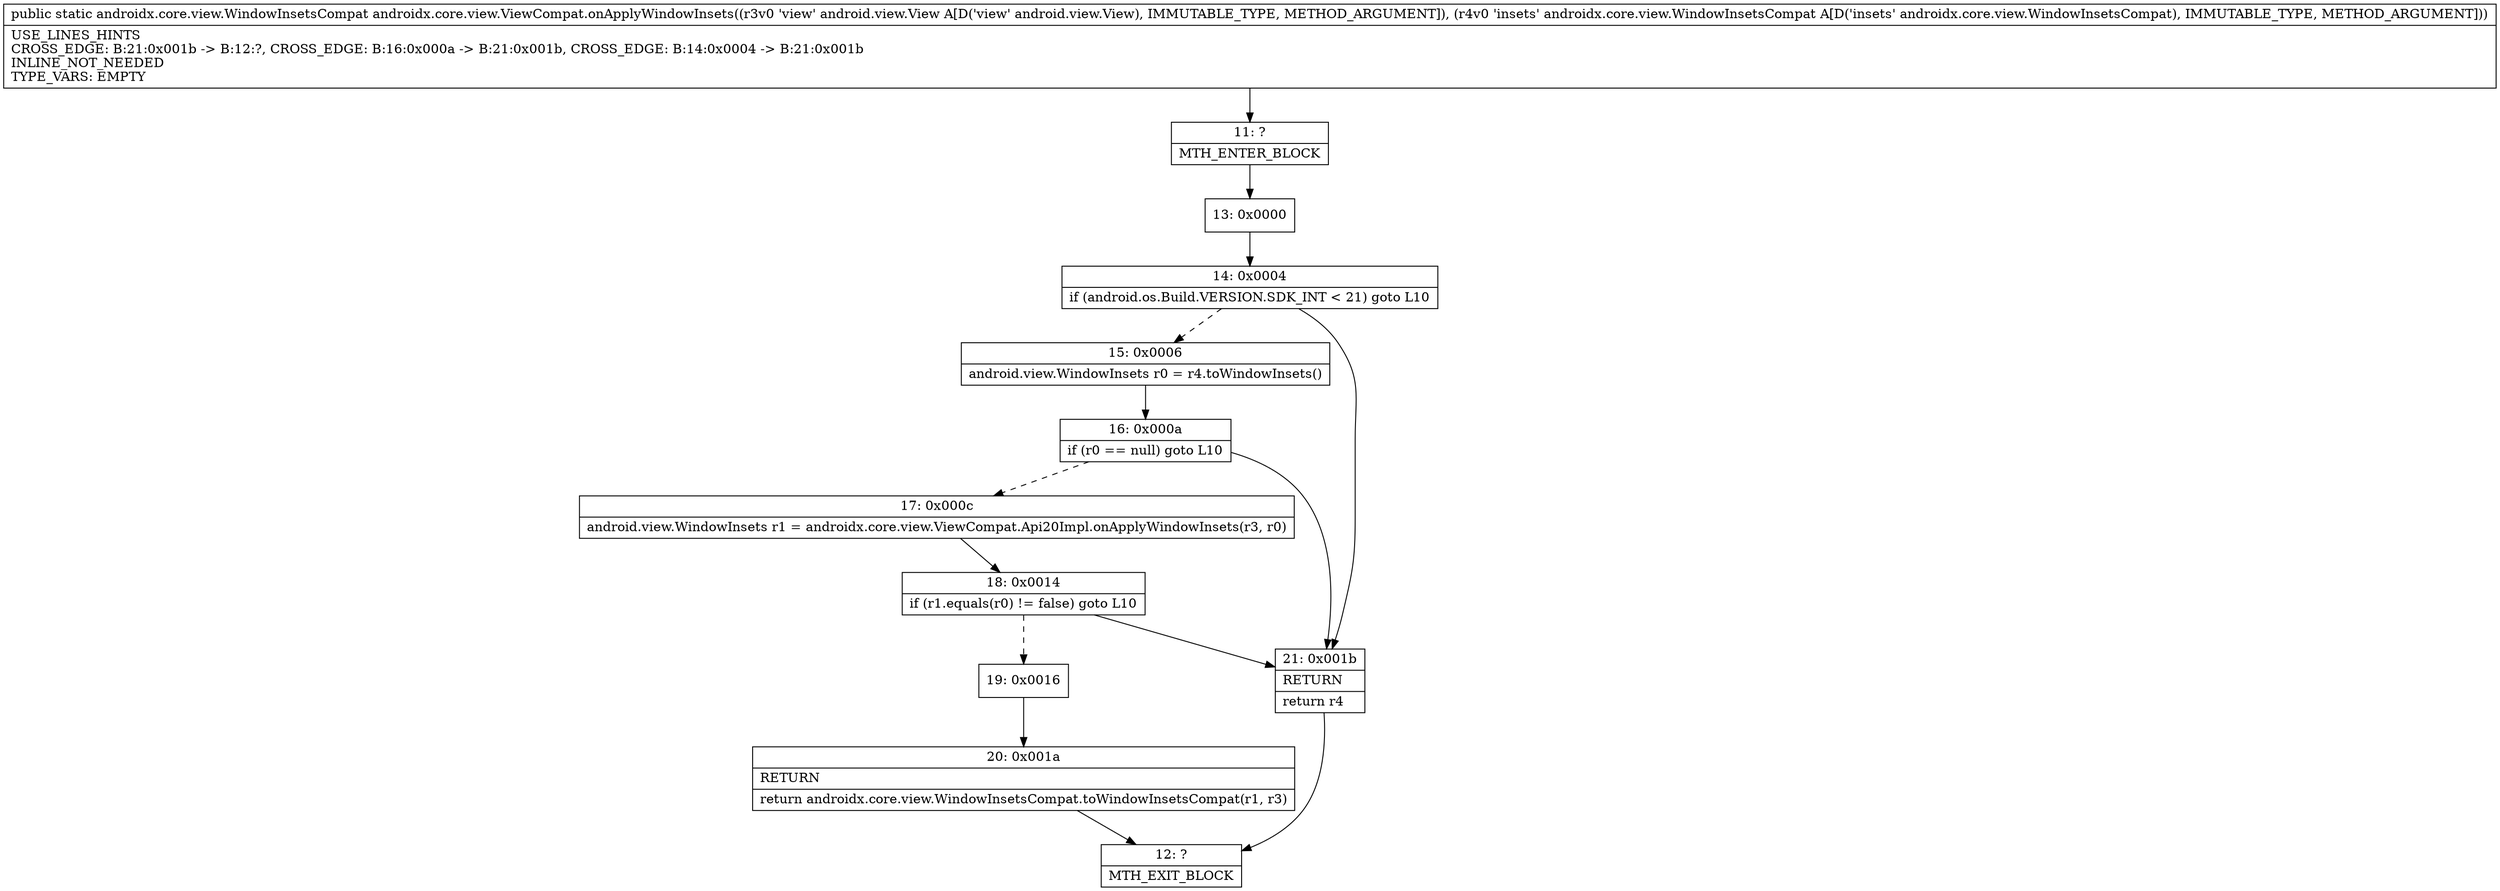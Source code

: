 digraph "CFG forandroidx.core.view.ViewCompat.onApplyWindowInsets(Landroid\/view\/View;Landroidx\/core\/view\/WindowInsetsCompat;)Landroidx\/core\/view\/WindowInsetsCompat;" {
Node_11 [shape=record,label="{11\:\ ?|MTH_ENTER_BLOCK\l}"];
Node_13 [shape=record,label="{13\:\ 0x0000}"];
Node_14 [shape=record,label="{14\:\ 0x0004|if (android.os.Build.VERSION.SDK_INT \< 21) goto L10\l}"];
Node_15 [shape=record,label="{15\:\ 0x0006|android.view.WindowInsets r0 = r4.toWindowInsets()\l}"];
Node_16 [shape=record,label="{16\:\ 0x000a|if (r0 == null) goto L10\l}"];
Node_17 [shape=record,label="{17\:\ 0x000c|android.view.WindowInsets r1 = androidx.core.view.ViewCompat.Api20Impl.onApplyWindowInsets(r3, r0)\l}"];
Node_18 [shape=record,label="{18\:\ 0x0014|if (r1.equals(r0) != false) goto L10\l}"];
Node_19 [shape=record,label="{19\:\ 0x0016}"];
Node_20 [shape=record,label="{20\:\ 0x001a|RETURN\l|return androidx.core.view.WindowInsetsCompat.toWindowInsetsCompat(r1, r3)\l}"];
Node_12 [shape=record,label="{12\:\ ?|MTH_EXIT_BLOCK\l}"];
Node_21 [shape=record,label="{21\:\ 0x001b|RETURN\l|return r4\l}"];
MethodNode[shape=record,label="{public static androidx.core.view.WindowInsetsCompat androidx.core.view.ViewCompat.onApplyWindowInsets((r3v0 'view' android.view.View A[D('view' android.view.View), IMMUTABLE_TYPE, METHOD_ARGUMENT]), (r4v0 'insets' androidx.core.view.WindowInsetsCompat A[D('insets' androidx.core.view.WindowInsetsCompat), IMMUTABLE_TYPE, METHOD_ARGUMENT]))  | USE_LINES_HINTS\lCROSS_EDGE: B:21:0x001b \-\> B:12:?, CROSS_EDGE: B:16:0x000a \-\> B:21:0x001b, CROSS_EDGE: B:14:0x0004 \-\> B:21:0x001b\lINLINE_NOT_NEEDED\lTYPE_VARS: EMPTY\l}"];
MethodNode -> Node_11;Node_11 -> Node_13;
Node_13 -> Node_14;
Node_14 -> Node_15[style=dashed];
Node_14 -> Node_21;
Node_15 -> Node_16;
Node_16 -> Node_17[style=dashed];
Node_16 -> Node_21;
Node_17 -> Node_18;
Node_18 -> Node_19[style=dashed];
Node_18 -> Node_21;
Node_19 -> Node_20;
Node_20 -> Node_12;
Node_21 -> Node_12;
}

